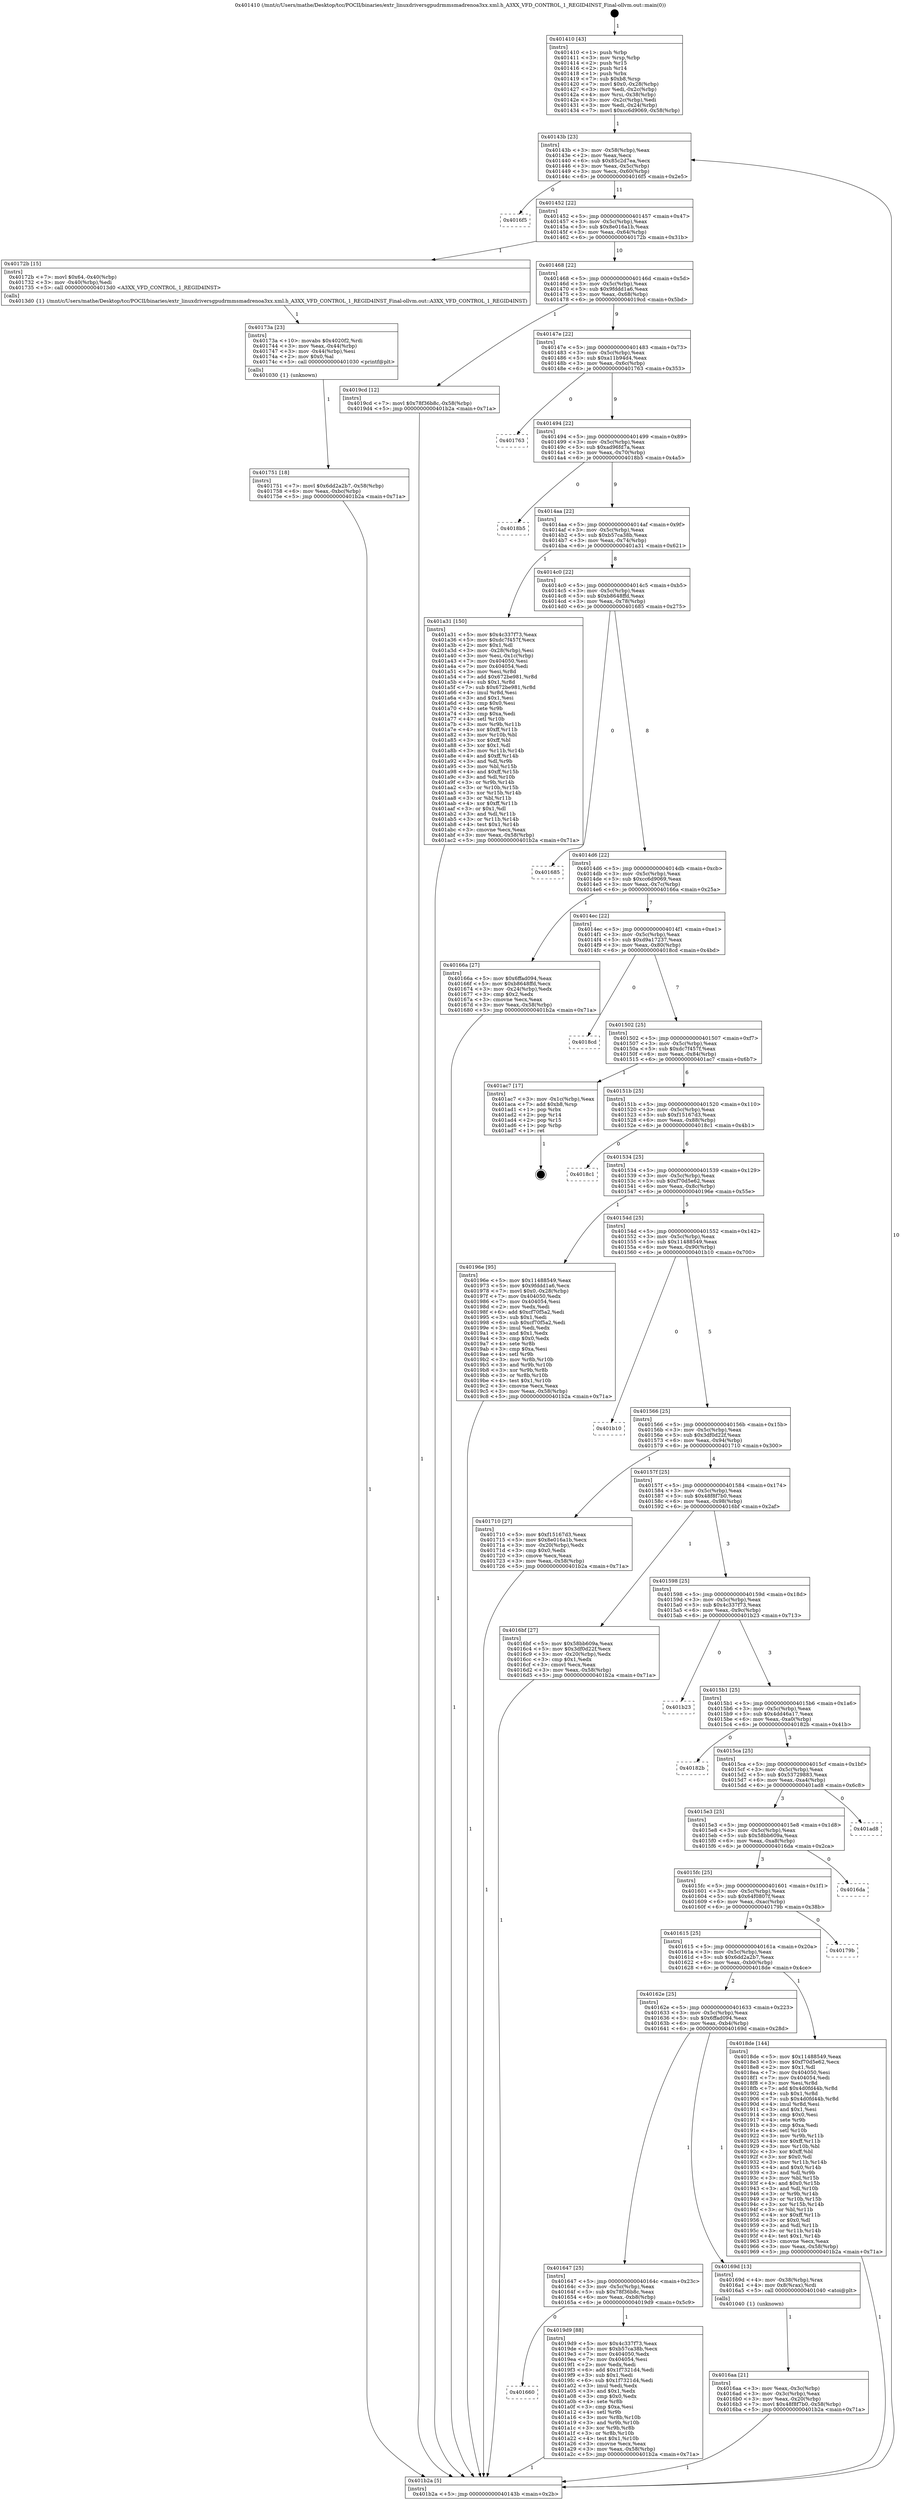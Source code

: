 digraph "0x401410" {
  label = "0x401410 (/mnt/c/Users/mathe/Desktop/tcc/POCII/binaries/extr_linuxdriversgpudrmmsmadrenoa3xx.xml.h_A3XX_VFD_CONTROL_1_REGID4INST_Final-ollvm.out::main(0))"
  labelloc = "t"
  node[shape=record]

  Entry [label="",width=0.3,height=0.3,shape=circle,fillcolor=black,style=filled]
  "0x40143b" [label="{
     0x40143b [23]\l
     | [instrs]\l
     &nbsp;&nbsp;0x40143b \<+3\>: mov -0x58(%rbp),%eax\l
     &nbsp;&nbsp;0x40143e \<+2\>: mov %eax,%ecx\l
     &nbsp;&nbsp;0x401440 \<+6\>: sub $0x85c2d7ea,%ecx\l
     &nbsp;&nbsp;0x401446 \<+3\>: mov %eax,-0x5c(%rbp)\l
     &nbsp;&nbsp;0x401449 \<+3\>: mov %ecx,-0x60(%rbp)\l
     &nbsp;&nbsp;0x40144c \<+6\>: je 00000000004016f5 \<main+0x2e5\>\l
  }"]
  "0x4016f5" [label="{
     0x4016f5\l
  }", style=dashed]
  "0x401452" [label="{
     0x401452 [22]\l
     | [instrs]\l
     &nbsp;&nbsp;0x401452 \<+5\>: jmp 0000000000401457 \<main+0x47\>\l
     &nbsp;&nbsp;0x401457 \<+3\>: mov -0x5c(%rbp),%eax\l
     &nbsp;&nbsp;0x40145a \<+5\>: sub $0x8e016a1b,%eax\l
     &nbsp;&nbsp;0x40145f \<+3\>: mov %eax,-0x64(%rbp)\l
     &nbsp;&nbsp;0x401462 \<+6\>: je 000000000040172b \<main+0x31b\>\l
  }"]
  Exit [label="",width=0.3,height=0.3,shape=circle,fillcolor=black,style=filled,peripheries=2]
  "0x40172b" [label="{
     0x40172b [15]\l
     | [instrs]\l
     &nbsp;&nbsp;0x40172b \<+7\>: movl $0x64,-0x40(%rbp)\l
     &nbsp;&nbsp;0x401732 \<+3\>: mov -0x40(%rbp),%edi\l
     &nbsp;&nbsp;0x401735 \<+5\>: call 00000000004013d0 \<A3XX_VFD_CONTROL_1_REGID4INST\>\l
     | [calls]\l
     &nbsp;&nbsp;0x4013d0 \{1\} (/mnt/c/Users/mathe/Desktop/tcc/POCII/binaries/extr_linuxdriversgpudrmmsmadrenoa3xx.xml.h_A3XX_VFD_CONTROL_1_REGID4INST_Final-ollvm.out::A3XX_VFD_CONTROL_1_REGID4INST)\l
  }"]
  "0x401468" [label="{
     0x401468 [22]\l
     | [instrs]\l
     &nbsp;&nbsp;0x401468 \<+5\>: jmp 000000000040146d \<main+0x5d\>\l
     &nbsp;&nbsp;0x40146d \<+3\>: mov -0x5c(%rbp),%eax\l
     &nbsp;&nbsp;0x401470 \<+5\>: sub $0x9fddd1a6,%eax\l
     &nbsp;&nbsp;0x401475 \<+3\>: mov %eax,-0x68(%rbp)\l
     &nbsp;&nbsp;0x401478 \<+6\>: je 00000000004019cd \<main+0x5bd\>\l
  }"]
  "0x401660" [label="{
     0x401660\l
  }", style=dashed]
  "0x4019cd" [label="{
     0x4019cd [12]\l
     | [instrs]\l
     &nbsp;&nbsp;0x4019cd \<+7\>: movl $0x78f36b8c,-0x58(%rbp)\l
     &nbsp;&nbsp;0x4019d4 \<+5\>: jmp 0000000000401b2a \<main+0x71a\>\l
  }"]
  "0x40147e" [label="{
     0x40147e [22]\l
     | [instrs]\l
     &nbsp;&nbsp;0x40147e \<+5\>: jmp 0000000000401483 \<main+0x73\>\l
     &nbsp;&nbsp;0x401483 \<+3\>: mov -0x5c(%rbp),%eax\l
     &nbsp;&nbsp;0x401486 \<+5\>: sub $0xa11b94d4,%eax\l
     &nbsp;&nbsp;0x40148b \<+3\>: mov %eax,-0x6c(%rbp)\l
     &nbsp;&nbsp;0x40148e \<+6\>: je 0000000000401763 \<main+0x353\>\l
  }"]
  "0x4019d9" [label="{
     0x4019d9 [88]\l
     | [instrs]\l
     &nbsp;&nbsp;0x4019d9 \<+5\>: mov $0x4c337f73,%eax\l
     &nbsp;&nbsp;0x4019de \<+5\>: mov $0xb57ca38b,%ecx\l
     &nbsp;&nbsp;0x4019e3 \<+7\>: mov 0x404050,%edx\l
     &nbsp;&nbsp;0x4019ea \<+7\>: mov 0x404054,%esi\l
     &nbsp;&nbsp;0x4019f1 \<+2\>: mov %edx,%edi\l
     &nbsp;&nbsp;0x4019f3 \<+6\>: add $0x1f7321d4,%edi\l
     &nbsp;&nbsp;0x4019f9 \<+3\>: sub $0x1,%edi\l
     &nbsp;&nbsp;0x4019fc \<+6\>: sub $0x1f7321d4,%edi\l
     &nbsp;&nbsp;0x401a02 \<+3\>: imul %edi,%edx\l
     &nbsp;&nbsp;0x401a05 \<+3\>: and $0x1,%edx\l
     &nbsp;&nbsp;0x401a08 \<+3\>: cmp $0x0,%edx\l
     &nbsp;&nbsp;0x401a0b \<+4\>: sete %r8b\l
     &nbsp;&nbsp;0x401a0f \<+3\>: cmp $0xa,%esi\l
     &nbsp;&nbsp;0x401a12 \<+4\>: setl %r9b\l
     &nbsp;&nbsp;0x401a16 \<+3\>: mov %r8b,%r10b\l
     &nbsp;&nbsp;0x401a19 \<+3\>: and %r9b,%r10b\l
     &nbsp;&nbsp;0x401a1c \<+3\>: xor %r9b,%r8b\l
     &nbsp;&nbsp;0x401a1f \<+3\>: or %r8b,%r10b\l
     &nbsp;&nbsp;0x401a22 \<+4\>: test $0x1,%r10b\l
     &nbsp;&nbsp;0x401a26 \<+3\>: cmovne %ecx,%eax\l
     &nbsp;&nbsp;0x401a29 \<+3\>: mov %eax,-0x58(%rbp)\l
     &nbsp;&nbsp;0x401a2c \<+5\>: jmp 0000000000401b2a \<main+0x71a\>\l
  }"]
  "0x401763" [label="{
     0x401763\l
  }", style=dashed]
  "0x401494" [label="{
     0x401494 [22]\l
     | [instrs]\l
     &nbsp;&nbsp;0x401494 \<+5\>: jmp 0000000000401499 \<main+0x89\>\l
     &nbsp;&nbsp;0x401499 \<+3\>: mov -0x5c(%rbp),%eax\l
     &nbsp;&nbsp;0x40149c \<+5\>: sub $0xad96fd7a,%eax\l
     &nbsp;&nbsp;0x4014a1 \<+3\>: mov %eax,-0x70(%rbp)\l
     &nbsp;&nbsp;0x4014a4 \<+6\>: je 00000000004018b5 \<main+0x4a5\>\l
  }"]
  "0x401751" [label="{
     0x401751 [18]\l
     | [instrs]\l
     &nbsp;&nbsp;0x401751 \<+7\>: movl $0x6dd2a2b7,-0x58(%rbp)\l
     &nbsp;&nbsp;0x401758 \<+6\>: mov %eax,-0xbc(%rbp)\l
     &nbsp;&nbsp;0x40175e \<+5\>: jmp 0000000000401b2a \<main+0x71a\>\l
  }"]
  "0x4018b5" [label="{
     0x4018b5\l
  }", style=dashed]
  "0x4014aa" [label="{
     0x4014aa [22]\l
     | [instrs]\l
     &nbsp;&nbsp;0x4014aa \<+5\>: jmp 00000000004014af \<main+0x9f\>\l
     &nbsp;&nbsp;0x4014af \<+3\>: mov -0x5c(%rbp),%eax\l
     &nbsp;&nbsp;0x4014b2 \<+5\>: sub $0xb57ca38b,%eax\l
     &nbsp;&nbsp;0x4014b7 \<+3\>: mov %eax,-0x74(%rbp)\l
     &nbsp;&nbsp;0x4014ba \<+6\>: je 0000000000401a31 \<main+0x621\>\l
  }"]
  "0x40173a" [label="{
     0x40173a [23]\l
     | [instrs]\l
     &nbsp;&nbsp;0x40173a \<+10\>: movabs $0x4020f2,%rdi\l
     &nbsp;&nbsp;0x401744 \<+3\>: mov %eax,-0x44(%rbp)\l
     &nbsp;&nbsp;0x401747 \<+3\>: mov -0x44(%rbp),%esi\l
     &nbsp;&nbsp;0x40174a \<+2\>: mov $0x0,%al\l
     &nbsp;&nbsp;0x40174c \<+5\>: call 0000000000401030 \<printf@plt\>\l
     | [calls]\l
     &nbsp;&nbsp;0x401030 \{1\} (unknown)\l
  }"]
  "0x401a31" [label="{
     0x401a31 [150]\l
     | [instrs]\l
     &nbsp;&nbsp;0x401a31 \<+5\>: mov $0x4c337f73,%eax\l
     &nbsp;&nbsp;0x401a36 \<+5\>: mov $0xdc7f457f,%ecx\l
     &nbsp;&nbsp;0x401a3b \<+2\>: mov $0x1,%dl\l
     &nbsp;&nbsp;0x401a3d \<+3\>: mov -0x28(%rbp),%esi\l
     &nbsp;&nbsp;0x401a40 \<+3\>: mov %esi,-0x1c(%rbp)\l
     &nbsp;&nbsp;0x401a43 \<+7\>: mov 0x404050,%esi\l
     &nbsp;&nbsp;0x401a4a \<+7\>: mov 0x404054,%edi\l
     &nbsp;&nbsp;0x401a51 \<+3\>: mov %esi,%r8d\l
     &nbsp;&nbsp;0x401a54 \<+7\>: add $0x672be981,%r8d\l
     &nbsp;&nbsp;0x401a5b \<+4\>: sub $0x1,%r8d\l
     &nbsp;&nbsp;0x401a5f \<+7\>: sub $0x672be981,%r8d\l
     &nbsp;&nbsp;0x401a66 \<+4\>: imul %r8d,%esi\l
     &nbsp;&nbsp;0x401a6a \<+3\>: and $0x1,%esi\l
     &nbsp;&nbsp;0x401a6d \<+3\>: cmp $0x0,%esi\l
     &nbsp;&nbsp;0x401a70 \<+4\>: sete %r9b\l
     &nbsp;&nbsp;0x401a74 \<+3\>: cmp $0xa,%edi\l
     &nbsp;&nbsp;0x401a77 \<+4\>: setl %r10b\l
     &nbsp;&nbsp;0x401a7b \<+3\>: mov %r9b,%r11b\l
     &nbsp;&nbsp;0x401a7e \<+4\>: xor $0xff,%r11b\l
     &nbsp;&nbsp;0x401a82 \<+3\>: mov %r10b,%bl\l
     &nbsp;&nbsp;0x401a85 \<+3\>: xor $0xff,%bl\l
     &nbsp;&nbsp;0x401a88 \<+3\>: xor $0x1,%dl\l
     &nbsp;&nbsp;0x401a8b \<+3\>: mov %r11b,%r14b\l
     &nbsp;&nbsp;0x401a8e \<+4\>: and $0xff,%r14b\l
     &nbsp;&nbsp;0x401a92 \<+3\>: and %dl,%r9b\l
     &nbsp;&nbsp;0x401a95 \<+3\>: mov %bl,%r15b\l
     &nbsp;&nbsp;0x401a98 \<+4\>: and $0xff,%r15b\l
     &nbsp;&nbsp;0x401a9c \<+3\>: and %dl,%r10b\l
     &nbsp;&nbsp;0x401a9f \<+3\>: or %r9b,%r14b\l
     &nbsp;&nbsp;0x401aa2 \<+3\>: or %r10b,%r15b\l
     &nbsp;&nbsp;0x401aa5 \<+3\>: xor %r15b,%r14b\l
     &nbsp;&nbsp;0x401aa8 \<+3\>: or %bl,%r11b\l
     &nbsp;&nbsp;0x401aab \<+4\>: xor $0xff,%r11b\l
     &nbsp;&nbsp;0x401aaf \<+3\>: or $0x1,%dl\l
     &nbsp;&nbsp;0x401ab2 \<+3\>: and %dl,%r11b\l
     &nbsp;&nbsp;0x401ab5 \<+3\>: or %r11b,%r14b\l
     &nbsp;&nbsp;0x401ab8 \<+4\>: test $0x1,%r14b\l
     &nbsp;&nbsp;0x401abc \<+3\>: cmovne %ecx,%eax\l
     &nbsp;&nbsp;0x401abf \<+3\>: mov %eax,-0x58(%rbp)\l
     &nbsp;&nbsp;0x401ac2 \<+5\>: jmp 0000000000401b2a \<main+0x71a\>\l
  }"]
  "0x4014c0" [label="{
     0x4014c0 [22]\l
     | [instrs]\l
     &nbsp;&nbsp;0x4014c0 \<+5\>: jmp 00000000004014c5 \<main+0xb5\>\l
     &nbsp;&nbsp;0x4014c5 \<+3\>: mov -0x5c(%rbp),%eax\l
     &nbsp;&nbsp;0x4014c8 \<+5\>: sub $0xb8648ffd,%eax\l
     &nbsp;&nbsp;0x4014cd \<+3\>: mov %eax,-0x78(%rbp)\l
     &nbsp;&nbsp;0x4014d0 \<+6\>: je 0000000000401685 \<main+0x275\>\l
  }"]
  "0x4016aa" [label="{
     0x4016aa [21]\l
     | [instrs]\l
     &nbsp;&nbsp;0x4016aa \<+3\>: mov %eax,-0x3c(%rbp)\l
     &nbsp;&nbsp;0x4016ad \<+3\>: mov -0x3c(%rbp),%eax\l
     &nbsp;&nbsp;0x4016b0 \<+3\>: mov %eax,-0x20(%rbp)\l
     &nbsp;&nbsp;0x4016b3 \<+7\>: movl $0x48f8f7b0,-0x58(%rbp)\l
     &nbsp;&nbsp;0x4016ba \<+5\>: jmp 0000000000401b2a \<main+0x71a\>\l
  }"]
  "0x401685" [label="{
     0x401685\l
  }", style=dashed]
  "0x4014d6" [label="{
     0x4014d6 [22]\l
     | [instrs]\l
     &nbsp;&nbsp;0x4014d6 \<+5\>: jmp 00000000004014db \<main+0xcb\>\l
     &nbsp;&nbsp;0x4014db \<+3\>: mov -0x5c(%rbp),%eax\l
     &nbsp;&nbsp;0x4014de \<+5\>: sub $0xcc6d9069,%eax\l
     &nbsp;&nbsp;0x4014e3 \<+3\>: mov %eax,-0x7c(%rbp)\l
     &nbsp;&nbsp;0x4014e6 \<+6\>: je 000000000040166a \<main+0x25a\>\l
  }"]
  "0x401647" [label="{
     0x401647 [25]\l
     | [instrs]\l
     &nbsp;&nbsp;0x401647 \<+5\>: jmp 000000000040164c \<main+0x23c\>\l
     &nbsp;&nbsp;0x40164c \<+3\>: mov -0x5c(%rbp),%eax\l
     &nbsp;&nbsp;0x40164f \<+5\>: sub $0x78f36b8c,%eax\l
     &nbsp;&nbsp;0x401654 \<+6\>: mov %eax,-0xb8(%rbp)\l
     &nbsp;&nbsp;0x40165a \<+6\>: je 00000000004019d9 \<main+0x5c9\>\l
  }"]
  "0x40166a" [label="{
     0x40166a [27]\l
     | [instrs]\l
     &nbsp;&nbsp;0x40166a \<+5\>: mov $0x6ffad094,%eax\l
     &nbsp;&nbsp;0x40166f \<+5\>: mov $0xb8648ffd,%ecx\l
     &nbsp;&nbsp;0x401674 \<+3\>: mov -0x24(%rbp),%edx\l
     &nbsp;&nbsp;0x401677 \<+3\>: cmp $0x2,%edx\l
     &nbsp;&nbsp;0x40167a \<+3\>: cmovne %ecx,%eax\l
     &nbsp;&nbsp;0x40167d \<+3\>: mov %eax,-0x58(%rbp)\l
     &nbsp;&nbsp;0x401680 \<+5\>: jmp 0000000000401b2a \<main+0x71a\>\l
  }"]
  "0x4014ec" [label="{
     0x4014ec [22]\l
     | [instrs]\l
     &nbsp;&nbsp;0x4014ec \<+5\>: jmp 00000000004014f1 \<main+0xe1\>\l
     &nbsp;&nbsp;0x4014f1 \<+3\>: mov -0x5c(%rbp),%eax\l
     &nbsp;&nbsp;0x4014f4 \<+5\>: sub $0xd9a17237,%eax\l
     &nbsp;&nbsp;0x4014f9 \<+3\>: mov %eax,-0x80(%rbp)\l
     &nbsp;&nbsp;0x4014fc \<+6\>: je 00000000004018cd \<main+0x4bd\>\l
  }"]
  "0x401b2a" [label="{
     0x401b2a [5]\l
     | [instrs]\l
     &nbsp;&nbsp;0x401b2a \<+5\>: jmp 000000000040143b \<main+0x2b\>\l
  }"]
  "0x401410" [label="{
     0x401410 [43]\l
     | [instrs]\l
     &nbsp;&nbsp;0x401410 \<+1\>: push %rbp\l
     &nbsp;&nbsp;0x401411 \<+3\>: mov %rsp,%rbp\l
     &nbsp;&nbsp;0x401414 \<+2\>: push %r15\l
     &nbsp;&nbsp;0x401416 \<+2\>: push %r14\l
     &nbsp;&nbsp;0x401418 \<+1\>: push %rbx\l
     &nbsp;&nbsp;0x401419 \<+7\>: sub $0xb8,%rsp\l
     &nbsp;&nbsp;0x401420 \<+7\>: movl $0x0,-0x28(%rbp)\l
     &nbsp;&nbsp;0x401427 \<+3\>: mov %edi,-0x2c(%rbp)\l
     &nbsp;&nbsp;0x40142a \<+4\>: mov %rsi,-0x38(%rbp)\l
     &nbsp;&nbsp;0x40142e \<+3\>: mov -0x2c(%rbp),%edi\l
     &nbsp;&nbsp;0x401431 \<+3\>: mov %edi,-0x24(%rbp)\l
     &nbsp;&nbsp;0x401434 \<+7\>: movl $0xcc6d9069,-0x58(%rbp)\l
  }"]
  "0x40169d" [label="{
     0x40169d [13]\l
     | [instrs]\l
     &nbsp;&nbsp;0x40169d \<+4\>: mov -0x38(%rbp),%rax\l
     &nbsp;&nbsp;0x4016a1 \<+4\>: mov 0x8(%rax),%rdi\l
     &nbsp;&nbsp;0x4016a5 \<+5\>: call 0000000000401040 \<atoi@plt\>\l
     | [calls]\l
     &nbsp;&nbsp;0x401040 \{1\} (unknown)\l
  }"]
  "0x4018cd" [label="{
     0x4018cd\l
  }", style=dashed]
  "0x401502" [label="{
     0x401502 [25]\l
     | [instrs]\l
     &nbsp;&nbsp;0x401502 \<+5\>: jmp 0000000000401507 \<main+0xf7\>\l
     &nbsp;&nbsp;0x401507 \<+3\>: mov -0x5c(%rbp),%eax\l
     &nbsp;&nbsp;0x40150a \<+5\>: sub $0xdc7f457f,%eax\l
     &nbsp;&nbsp;0x40150f \<+6\>: mov %eax,-0x84(%rbp)\l
     &nbsp;&nbsp;0x401515 \<+6\>: je 0000000000401ac7 \<main+0x6b7\>\l
  }"]
  "0x40162e" [label="{
     0x40162e [25]\l
     | [instrs]\l
     &nbsp;&nbsp;0x40162e \<+5\>: jmp 0000000000401633 \<main+0x223\>\l
     &nbsp;&nbsp;0x401633 \<+3\>: mov -0x5c(%rbp),%eax\l
     &nbsp;&nbsp;0x401636 \<+5\>: sub $0x6ffad094,%eax\l
     &nbsp;&nbsp;0x40163b \<+6\>: mov %eax,-0xb4(%rbp)\l
     &nbsp;&nbsp;0x401641 \<+6\>: je 000000000040169d \<main+0x28d\>\l
  }"]
  "0x401ac7" [label="{
     0x401ac7 [17]\l
     | [instrs]\l
     &nbsp;&nbsp;0x401ac7 \<+3\>: mov -0x1c(%rbp),%eax\l
     &nbsp;&nbsp;0x401aca \<+7\>: add $0xb8,%rsp\l
     &nbsp;&nbsp;0x401ad1 \<+1\>: pop %rbx\l
     &nbsp;&nbsp;0x401ad2 \<+2\>: pop %r14\l
     &nbsp;&nbsp;0x401ad4 \<+2\>: pop %r15\l
     &nbsp;&nbsp;0x401ad6 \<+1\>: pop %rbp\l
     &nbsp;&nbsp;0x401ad7 \<+1\>: ret\l
  }"]
  "0x40151b" [label="{
     0x40151b [25]\l
     | [instrs]\l
     &nbsp;&nbsp;0x40151b \<+5\>: jmp 0000000000401520 \<main+0x110\>\l
     &nbsp;&nbsp;0x401520 \<+3\>: mov -0x5c(%rbp),%eax\l
     &nbsp;&nbsp;0x401523 \<+5\>: sub $0xf15167d3,%eax\l
     &nbsp;&nbsp;0x401528 \<+6\>: mov %eax,-0x88(%rbp)\l
     &nbsp;&nbsp;0x40152e \<+6\>: je 00000000004018c1 \<main+0x4b1\>\l
  }"]
  "0x4018de" [label="{
     0x4018de [144]\l
     | [instrs]\l
     &nbsp;&nbsp;0x4018de \<+5\>: mov $0x11488549,%eax\l
     &nbsp;&nbsp;0x4018e3 \<+5\>: mov $0xf70d5e62,%ecx\l
     &nbsp;&nbsp;0x4018e8 \<+2\>: mov $0x1,%dl\l
     &nbsp;&nbsp;0x4018ea \<+7\>: mov 0x404050,%esi\l
     &nbsp;&nbsp;0x4018f1 \<+7\>: mov 0x404054,%edi\l
     &nbsp;&nbsp;0x4018f8 \<+3\>: mov %esi,%r8d\l
     &nbsp;&nbsp;0x4018fb \<+7\>: add $0x4d0fd44b,%r8d\l
     &nbsp;&nbsp;0x401902 \<+4\>: sub $0x1,%r8d\l
     &nbsp;&nbsp;0x401906 \<+7\>: sub $0x4d0fd44b,%r8d\l
     &nbsp;&nbsp;0x40190d \<+4\>: imul %r8d,%esi\l
     &nbsp;&nbsp;0x401911 \<+3\>: and $0x1,%esi\l
     &nbsp;&nbsp;0x401914 \<+3\>: cmp $0x0,%esi\l
     &nbsp;&nbsp;0x401917 \<+4\>: sete %r9b\l
     &nbsp;&nbsp;0x40191b \<+3\>: cmp $0xa,%edi\l
     &nbsp;&nbsp;0x40191e \<+4\>: setl %r10b\l
     &nbsp;&nbsp;0x401922 \<+3\>: mov %r9b,%r11b\l
     &nbsp;&nbsp;0x401925 \<+4\>: xor $0xff,%r11b\l
     &nbsp;&nbsp;0x401929 \<+3\>: mov %r10b,%bl\l
     &nbsp;&nbsp;0x40192c \<+3\>: xor $0xff,%bl\l
     &nbsp;&nbsp;0x40192f \<+3\>: xor $0x0,%dl\l
     &nbsp;&nbsp;0x401932 \<+3\>: mov %r11b,%r14b\l
     &nbsp;&nbsp;0x401935 \<+4\>: and $0x0,%r14b\l
     &nbsp;&nbsp;0x401939 \<+3\>: and %dl,%r9b\l
     &nbsp;&nbsp;0x40193c \<+3\>: mov %bl,%r15b\l
     &nbsp;&nbsp;0x40193f \<+4\>: and $0x0,%r15b\l
     &nbsp;&nbsp;0x401943 \<+3\>: and %dl,%r10b\l
     &nbsp;&nbsp;0x401946 \<+3\>: or %r9b,%r14b\l
     &nbsp;&nbsp;0x401949 \<+3\>: or %r10b,%r15b\l
     &nbsp;&nbsp;0x40194c \<+3\>: xor %r15b,%r14b\l
     &nbsp;&nbsp;0x40194f \<+3\>: or %bl,%r11b\l
     &nbsp;&nbsp;0x401952 \<+4\>: xor $0xff,%r11b\l
     &nbsp;&nbsp;0x401956 \<+3\>: or $0x0,%dl\l
     &nbsp;&nbsp;0x401959 \<+3\>: and %dl,%r11b\l
     &nbsp;&nbsp;0x40195c \<+3\>: or %r11b,%r14b\l
     &nbsp;&nbsp;0x40195f \<+4\>: test $0x1,%r14b\l
     &nbsp;&nbsp;0x401963 \<+3\>: cmovne %ecx,%eax\l
     &nbsp;&nbsp;0x401966 \<+3\>: mov %eax,-0x58(%rbp)\l
     &nbsp;&nbsp;0x401969 \<+5\>: jmp 0000000000401b2a \<main+0x71a\>\l
  }"]
  "0x4018c1" [label="{
     0x4018c1\l
  }", style=dashed]
  "0x401534" [label="{
     0x401534 [25]\l
     | [instrs]\l
     &nbsp;&nbsp;0x401534 \<+5\>: jmp 0000000000401539 \<main+0x129\>\l
     &nbsp;&nbsp;0x401539 \<+3\>: mov -0x5c(%rbp),%eax\l
     &nbsp;&nbsp;0x40153c \<+5\>: sub $0xf70d5e62,%eax\l
     &nbsp;&nbsp;0x401541 \<+6\>: mov %eax,-0x8c(%rbp)\l
     &nbsp;&nbsp;0x401547 \<+6\>: je 000000000040196e \<main+0x55e\>\l
  }"]
  "0x401615" [label="{
     0x401615 [25]\l
     | [instrs]\l
     &nbsp;&nbsp;0x401615 \<+5\>: jmp 000000000040161a \<main+0x20a\>\l
     &nbsp;&nbsp;0x40161a \<+3\>: mov -0x5c(%rbp),%eax\l
     &nbsp;&nbsp;0x40161d \<+5\>: sub $0x6dd2a2b7,%eax\l
     &nbsp;&nbsp;0x401622 \<+6\>: mov %eax,-0xb0(%rbp)\l
     &nbsp;&nbsp;0x401628 \<+6\>: je 00000000004018de \<main+0x4ce\>\l
  }"]
  "0x40196e" [label="{
     0x40196e [95]\l
     | [instrs]\l
     &nbsp;&nbsp;0x40196e \<+5\>: mov $0x11488549,%eax\l
     &nbsp;&nbsp;0x401973 \<+5\>: mov $0x9fddd1a6,%ecx\l
     &nbsp;&nbsp;0x401978 \<+7\>: movl $0x0,-0x28(%rbp)\l
     &nbsp;&nbsp;0x40197f \<+7\>: mov 0x404050,%edx\l
     &nbsp;&nbsp;0x401986 \<+7\>: mov 0x404054,%esi\l
     &nbsp;&nbsp;0x40198d \<+2\>: mov %edx,%edi\l
     &nbsp;&nbsp;0x40198f \<+6\>: add $0xcf70f5a2,%edi\l
     &nbsp;&nbsp;0x401995 \<+3\>: sub $0x1,%edi\l
     &nbsp;&nbsp;0x401998 \<+6\>: sub $0xcf70f5a2,%edi\l
     &nbsp;&nbsp;0x40199e \<+3\>: imul %edi,%edx\l
     &nbsp;&nbsp;0x4019a1 \<+3\>: and $0x1,%edx\l
     &nbsp;&nbsp;0x4019a4 \<+3\>: cmp $0x0,%edx\l
     &nbsp;&nbsp;0x4019a7 \<+4\>: sete %r8b\l
     &nbsp;&nbsp;0x4019ab \<+3\>: cmp $0xa,%esi\l
     &nbsp;&nbsp;0x4019ae \<+4\>: setl %r9b\l
     &nbsp;&nbsp;0x4019b2 \<+3\>: mov %r8b,%r10b\l
     &nbsp;&nbsp;0x4019b5 \<+3\>: and %r9b,%r10b\l
     &nbsp;&nbsp;0x4019b8 \<+3\>: xor %r9b,%r8b\l
     &nbsp;&nbsp;0x4019bb \<+3\>: or %r8b,%r10b\l
     &nbsp;&nbsp;0x4019be \<+4\>: test $0x1,%r10b\l
     &nbsp;&nbsp;0x4019c2 \<+3\>: cmovne %ecx,%eax\l
     &nbsp;&nbsp;0x4019c5 \<+3\>: mov %eax,-0x58(%rbp)\l
     &nbsp;&nbsp;0x4019c8 \<+5\>: jmp 0000000000401b2a \<main+0x71a\>\l
  }"]
  "0x40154d" [label="{
     0x40154d [25]\l
     | [instrs]\l
     &nbsp;&nbsp;0x40154d \<+5\>: jmp 0000000000401552 \<main+0x142\>\l
     &nbsp;&nbsp;0x401552 \<+3\>: mov -0x5c(%rbp),%eax\l
     &nbsp;&nbsp;0x401555 \<+5\>: sub $0x11488549,%eax\l
     &nbsp;&nbsp;0x40155a \<+6\>: mov %eax,-0x90(%rbp)\l
     &nbsp;&nbsp;0x401560 \<+6\>: je 0000000000401b10 \<main+0x700\>\l
  }"]
  "0x40179b" [label="{
     0x40179b\l
  }", style=dashed]
  "0x401b10" [label="{
     0x401b10\l
  }", style=dashed]
  "0x401566" [label="{
     0x401566 [25]\l
     | [instrs]\l
     &nbsp;&nbsp;0x401566 \<+5\>: jmp 000000000040156b \<main+0x15b\>\l
     &nbsp;&nbsp;0x40156b \<+3\>: mov -0x5c(%rbp),%eax\l
     &nbsp;&nbsp;0x40156e \<+5\>: sub $0x3df0d22f,%eax\l
     &nbsp;&nbsp;0x401573 \<+6\>: mov %eax,-0x94(%rbp)\l
     &nbsp;&nbsp;0x401579 \<+6\>: je 0000000000401710 \<main+0x300\>\l
  }"]
  "0x4015fc" [label="{
     0x4015fc [25]\l
     | [instrs]\l
     &nbsp;&nbsp;0x4015fc \<+5\>: jmp 0000000000401601 \<main+0x1f1\>\l
     &nbsp;&nbsp;0x401601 \<+3\>: mov -0x5c(%rbp),%eax\l
     &nbsp;&nbsp;0x401604 \<+5\>: sub $0x64f0807f,%eax\l
     &nbsp;&nbsp;0x401609 \<+6\>: mov %eax,-0xac(%rbp)\l
     &nbsp;&nbsp;0x40160f \<+6\>: je 000000000040179b \<main+0x38b\>\l
  }"]
  "0x401710" [label="{
     0x401710 [27]\l
     | [instrs]\l
     &nbsp;&nbsp;0x401710 \<+5\>: mov $0xf15167d3,%eax\l
     &nbsp;&nbsp;0x401715 \<+5\>: mov $0x8e016a1b,%ecx\l
     &nbsp;&nbsp;0x40171a \<+3\>: mov -0x20(%rbp),%edx\l
     &nbsp;&nbsp;0x40171d \<+3\>: cmp $0x0,%edx\l
     &nbsp;&nbsp;0x401720 \<+3\>: cmove %ecx,%eax\l
     &nbsp;&nbsp;0x401723 \<+3\>: mov %eax,-0x58(%rbp)\l
     &nbsp;&nbsp;0x401726 \<+5\>: jmp 0000000000401b2a \<main+0x71a\>\l
  }"]
  "0x40157f" [label="{
     0x40157f [25]\l
     | [instrs]\l
     &nbsp;&nbsp;0x40157f \<+5\>: jmp 0000000000401584 \<main+0x174\>\l
     &nbsp;&nbsp;0x401584 \<+3\>: mov -0x5c(%rbp),%eax\l
     &nbsp;&nbsp;0x401587 \<+5\>: sub $0x48f8f7b0,%eax\l
     &nbsp;&nbsp;0x40158c \<+6\>: mov %eax,-0x98(%rbp)\l
     &nbsp;&nbsp;0x401592 \<+6\>: je 00000000004016bf \<main+0x2af\>\l
  }"]
  "0x4016da" [label="{
     0x4016da\l
  }", style=dashed]
  "0x4016bf" [label="{
     0x4016bf [27]\l
     | [instrs]\l
     &nbsp;&nbsp;0x4016bf \<+5\>: mov $0x58bb609a,%eax\l
     &nbsp;&nbsp;0x4016c4 \<+5\>: mov $0x3df0d22f,%ecx\l
     &nbsp;&nbsp;0x4016c9 \<+3\>: mov -0x20(%rbp),%edx\l
     &nbsp;&nbsp;0x4016cc \<+3\>: cmp $0x1,%edx\l
     &nbsp;&nbsp;0x4016cf \<+3\>: cmovl %ecx,%eax\l
     &nbsp;&nbsp;0x4016d2 \<+3\>: mov %eax,-0x58(%rbp)\l
     &nbsp;&nbsp;0x4016d5 \<+5\>: jmp 0000000000401b2a \<main+0x71a\>\l
  }"]
  "0x401598" [label="{
     0x401598 [25]\l
     | [instrs]\l
     &nbsp;&nbsp;0x401598 \<+5\>: jmp 000000000040159d \<main+0x18d\>\l
     &nbsp;&nbsp;0x40159d \<+3\>: mov -0x5c(%rbp),%eax\l
     &nbsp;&nbsp;0x4015a0 \<+5\>: sub $0x4c337f73,%eax\l
     &nbsp;&nbsp;0x4015a5 \<+6\>: mov %eax,-0x9c(%rbp)\l
     &nbsp;&nbsp;0x4015ab \<+6\>: je 0000000000401b23 \<main+0x713\>\l
  }"]
  "0x4015e3" [label="{
     0x4015e3 [25]\l
     | [instrs]\l
     &nbsp;&nbsp;0x4015e3 \<+5\>: jmp 00000000004015e8 \<main+0x1d8\>\l
     &nbsp;&nbsp;0x4015e8 \<+3\>: mov -0x5c(%rbp),%eax\l
     &nbsp;&nbsp;0x4015eb \<+5\>: sub $0x58bb609a,%eax\l
     &nbsp;&nbsp;0x4015f0 \<+6\>: mov %eax,-0xa8(%rbp)\l
     &nbsp;&nbsp;0x4015f6 \<+6\>: je 00000000004016da \<main+0x2ca\>\l
  }"]
  "0x401b23" [label="{
     0x401b23\l
  }", style=dashed]
  "0x4015b1" [label="{
     0x4015b1 [25]\l
     | [instrs]\l
     &nbsp;&nbsp;0x4015b1 \<+5\>: jmp 00000000004015b6 \<main+0x1a6\>\l
     &nbsp;&nbsp;0x4015b6 \<+3\>: mov -0x5c(%rbp),%eax\l
     &nbsp;&nbsp;0x4015b9 \<+5\>: sub $0x4dd46a17,%eax\l
     &nbsp;&nbsp;0x4015be \<+6\>: mov %eax,-0xa0(%rbp)\l
     &nbsp;&nbsp;0x4015c4 \<+6\>: je 000000000040182b \<main+0x41b\>\l
  }"]
  "0x401ad8" [label="{
     0x401ad8\l
  }", style=dashed]
  "0x40182b" [label="{
     0x40182b\l
  }", style=dashed]
  "0x4015ca" [label="{
     0x4015ca [25]\l
     | [instrs]\l
     &nbsp;&nbsp;0x4015ca \<+5\>: jmp 00000000004015cf \<main+0x1bf\>\l
     &nbsp;&nbsp;0x4015cf \<+3\>: mov -0x5c(%rbp),%eax\l
     &nbsp;&nbsp;0x4015d2 \<+5\>: sub $0x53729883,%eax\l
     &nbsp;&nbsp;0x4015d7 \<+6\>: mov %eax,-0xa4(%rbp)\l
     &nbsp;&nbsp;0x4015dd \<+6\>: je 0000000000401ad8 \<main+0x6c8\>\l
  }"]
  Entry -> "0x401410" [label=" 1"]
  "0x40143b" -> "0x4016f5" [label=" 0"]
  "0x40143b" -> "0x401452" [label=" 11"]
  "0x401ac7" -> Exit [label=" 1"]
  "0x401452" -> "0x40172b" [label=" 1"]
  "0x401452" -> "0x401468" [label=" 10"]
  "0x401a31" -> "0x401b2a" [label=" 1"]
  "0x401468" -> "0x4019cd" [label=" 1"]
  "0x401468" -> "0x40147e" [label=" 9"]
  "0x4019d9" -> "0x401b2a" [label=" 1"]
  "0x40147e" -> "0x401763" [label=" 0"]
  "0x40147e" -> "0x401494" [label=" 9"]
  "0x401647" -> "0x401660" [label=" 0"]
  "0x401494" -> "0x4018b5" [label=" 0"]
  "0x401494" -> "0x4014aa" [label=" 9"]
  "0x401647" -> "0x4019d9" [label=" 1"]
  "0x4014aa" -> "0x401a31" [label=" 1"]
  "0x4014aa" -> "0x4014c0" [label=" 8"]
  "0x4019cd" -> "0x401b2a" [label=" 1"]
  "0x4014c0" -> "0x401685" [label=" 0"]
  "0x4014c0" -> "0x4014d6" [label=" 8"]
  "0x40196e" -> "0x401b2a" [label=" 1"]
  "0x4014d6" -> "0x40166a" [label=" 1"]
  "0x4014d6" -> "0x4014ec" [label=" 7"]
  "0x40166a" -> "0x401b2a" [label=" 1"]
  "0x401410" -> "0x40143b" [label=" 1"]
  "0x401b2a" -> "0x40143b" [label=" 10"]
  "0x4018de" -> "0x401b2a" [label=" 1"]
  "0x4014ec" -> "0x4018cd" [label=" 0"]
  "0x4014ec" -> "0x401502" [label=" 7"]
  "0x401751" -> "0x401b2a" [label=" 1"]
  "0x401502" -> "0x401ac7" [label=" 1"]
  "0x401502" -> "0x40151b" [label=" 6"]
  "0x40172b" -> "0x40173a" [label=" 1"]
  "0x40151b" -> "0x4018c1" [label=" 0"]
  "0x40151b" -> "0x401534" [label=" 6"]
  "0x401710" -> "0x401b2a" [label=" 1"]
  "0x401534" -> "0x40196e" [label=" 1"]
  "0x401534" -> "0x40154d" [label=" 5"]
  "0x4016aa" -> "0x401b2a" [label=" 1"]
  "0x40154d" -> "0x401b10" [label=" 0"]
  "0x40154d" -> "0x401566" [label=" 5"]
  "0x40169d" -> "0x4016aa" [label=" 1"]
  "0x401566" -> "0x401710" [label=" 1"]
  "0x401566" -> "0x40157f" [label=" 4"]
  "0x40162e" -> "0x40169d" [label=" 1"]
  "0x40157f" -> "0x4016bf" [label=" 1"]
  "0x40157f" -> "0x401598" [label=" 3"]
  "0x40173a" -> "0x401751" [label=" 1"]
  "0x401598" -> "0x401b23" [label=" 0"]
  "0x401598" -> "0x4015b1" [label=" 3"]
  "0x401615" -> "0x4018de" [label=" 1"]
  "0x4015b1" -> "0x40182b" [label=" 0"]
  "0x4015b1" -> "0x4015ca" [label=" 3"]
  "0x4016bf" -> "0x401b2a" [label=" 1"]
  "0x4015ca" -> "0x401ad8" [label=" 0"]
  "0x4015ca" -> "0x4015e3" [label=" 3"]
  "0x401615" -> "0x40162e" [label=" 2"]
  "0x4015e3" -> "0x4016da" [label=" 0"]
  "0x4015e3" -> "0x4015fc" [label=" 3"]
  "0x40162e" -> "0x401647" [label=" 1"]
  "0x4015fc" -> "0x40179b" [label=" 0"]
  "0x4015fc" -> "0x401615" [label=" 3"]
}
